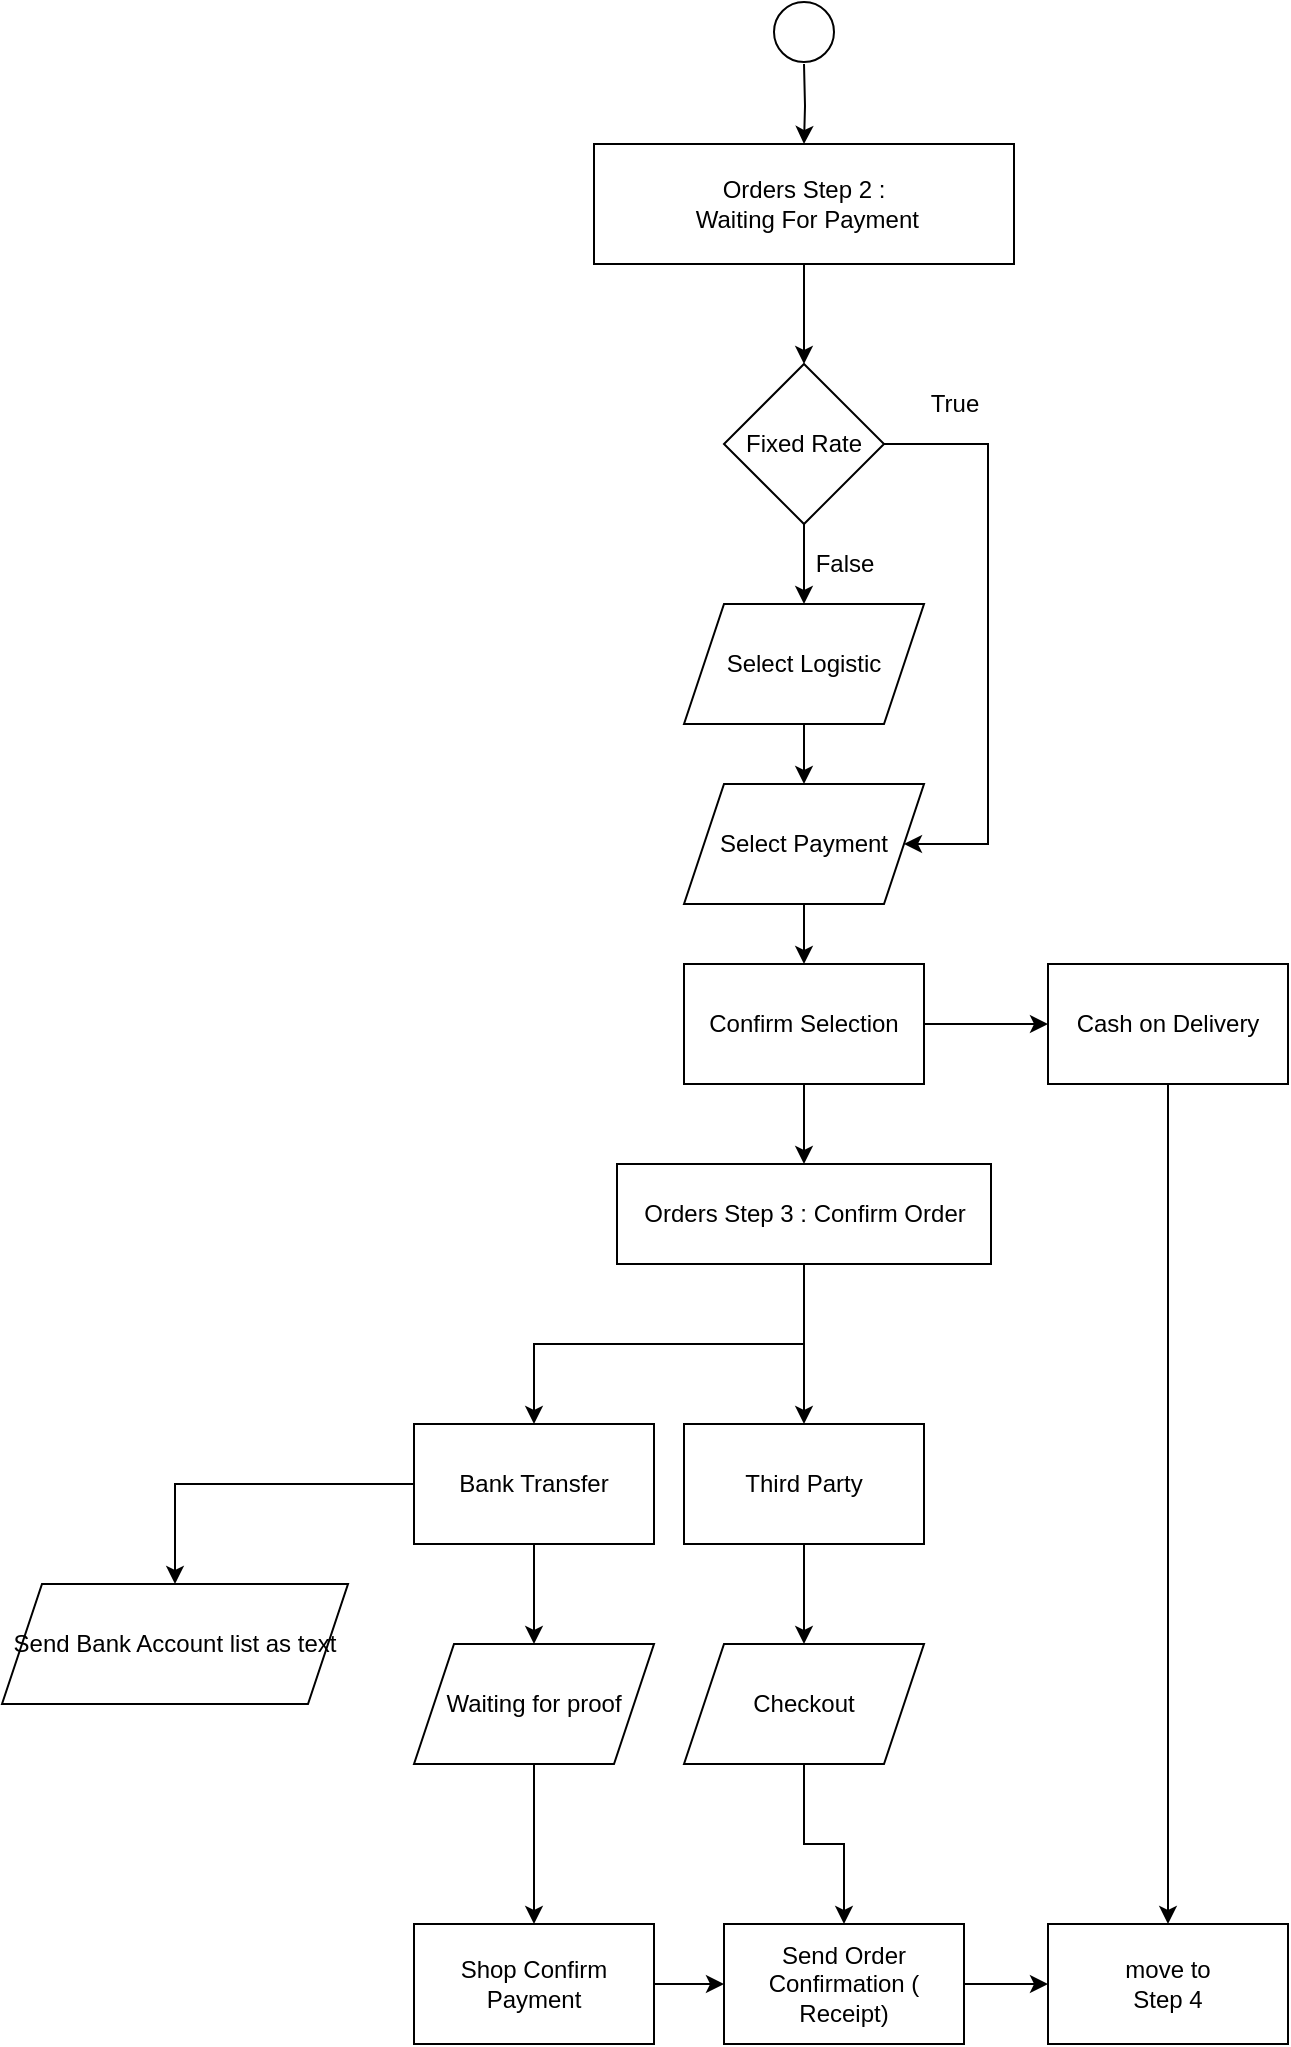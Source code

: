 <mxfile version="13.6.5">
    <diagram id="3fplyCAv7hrEMrKZkJTk" name="Page-1">
        <mxGraphModel dx="1922" dy="772" grid="1" gridSize="10" guides="1" tooltips="1" connect="1" arrows="1" fold="1" page="1" pageScale="1" pageWidth="850" pageHeight="1100" math="0" shadow="0">
            <root>
                <mxCell id="0"/>
                <mxCell id="1" parent="0"/>
                <mxCell id="7" value="" style="edgeStyle=orthogonalEdgeStyle;rounded=0;orthogonalLoop=1;jettySize=auto;html=1;" parent="1" source="2" target="5" edge="1">
                    <mxGeometry relative="1" as="geometry"/>
                </mxCell>
                <mxCell id="2" value="Orders Step 2 :&lt;br&gt;&amp;nbsp;Waiting For Payment" style="whiteSpace=wrap;html=1;" parent="1" vertex="1">
                    <mxGeometry x="123" y="120" width="210" height="60" as="geometry"/>
                </mxCell>
                <mxCell id="20" value="" style="edgeStyle=orthogonalEdgeStyle;rounded=0;orthogonalLoop=1;jettySize=auto;html=1;" parent="1" source="5" target="19" edge="1">
                    <mxGeometry relative="1" as="geometry"/>
                </mxCell>
                <mxCell id="23" style="edgeStyle=orthogonalEdgeStyle;rounded=0;orthogonalLoop=1;jettySize=auto;html=1;exitX=1;exitY=0.5;exitDx=0;exitDy=0;entryX=1;entryY=0.5;entryDx=0;entryDy=0;" parent="1" source="5" target="21" edge="1">
                    <mxGeometry relative="1" as="geometry">
                        <Array as="points">
                            <mxPoint x="320" y="270"/>
                            <mxPoint x="320" y="470"/>
                        </Array>
                    </mxGeometry>
                </mxCell>
                <mxCell id="5" value="Fixed Rate&lt;br&gt;" style="rhombus;whiteSpace=wrap;html=1;" parent="1" vertex="1">
                    <mxGeometry x="188" y="230" width="80" height="80" as="geometry"/>
                </mxCell>
                <mxCell id="10" value="False&lt;br&gt;" style="text;html=1;align=center;verticalAlign=middle;resizable=0;points=[];autosize=1;" parent="1" vertex="1">
                    <mxGeometry x="228" y="320" width="40" height="20" as="geometry"/>
                </mxCell>
                <mxCell id="22" value="" style="edgeStyle=orthogonalEdgeStyle;rounded=0;orthogonalLoop=1;jettySize=auto;html=1;" parent="1" source="19" target="21" edge="1">
                    <mxGeometry relative="1" as="geometry"/>
                </mxCell>
                <mxCell id="19" value="Select Logistic&lt;br&gt;" style="shape=parallelogram;perimeter=parallelogramPerimeter;whiteSpace=wrap;html=1;fixedSize=1;" parent="1" vertex="1">
                    <mxGeometry x="168" y="350" width="120" height="60" as="geometry"/>
                </mxCell>
                <mxCell id="44" value="" style="edgeStyle=orthogonalEdgeStyle;rounded=0;orthogonalLoop=1;jettySize=auto;html=1;" parent="1" source="21" target="43" edge="1">
                    <mxGeometry relative="1" as="geometry"/>
                </mxCell>
                <mxCell id="21" value="Select Payment" style="shape=parallelogram;perimeter=parallelogramPerimeter;whiteSpace=wrap;html=1;fixedSize=1;" parent="1" vertex="1">
                    <mxGeometry x="168" y="440" width="120" height="60" as="geometry"/>
                </mxCell>
                <mxCell id="25" value="" style="edgeStyle=orthogonalEdgeStyle;rounded=0;orthogonalLoop=1;jettySize=auto;html=1;" parent="1" target="2" edge="1">
                    <mxGeometry relative="1" as="geometry">
                        <mxPoint x="228" y="80" as="sourcePoint"/>
                    </mxGeometry>
                </mxCell>
                <mxCell id="24" value="" style="ellipse;whiteSpace=wrap;html=1;aspect=fixed;" parent="1" vertex="1">
                    <mxGeometry x="213" y="49" width="30" height="30" as="geometry"/>
                </mxCell>
                <mxCell id="53" value="" style="edgeStyle=orthogonalEdgeStyle;rounded=0;orthogonalLoop=1;jettySize=auto;html=1;" parent="1" source="26" target="52" edge="1">
                    <mxGeometry relative="1" as="geometry"/>
                </mxCell>
                <mxCell id="59" value="" style="edgeStyle=orthogonalEdgeStyle;rounded=0;orthogonalLoop=1;jettySize=auto;html=1;" parent="1" source="26" target="58" edge="1">
                    <mxGeometry relative="1" as="geometry"/>
                </mxCell>
                <mxCell id="26" value="Bank Transfer" style="rounded=0;whiteSpace=wrap;html=1;" parent="1" vertex="1">
                    <mxGeometry x="33" y="760" width="120" height="60" as="geometry"/>
                </mxCell>
                <mxCell id="27" value="True" style="text;html=1;align=center;verticalAlign=middle;resizable=0;points=[];autosize=1;" parent="1" vertex="1">
                    <mxGeometry x="283" y="240" width="40" height="20" as="geometry"/>
                </mxCell>
                <mxCell id="47" value="" style="edgeStyle=orthogonalEdgeStyle;rounded=0;orthogonalLoop=1;jettySize=auto;html=1;" parent="1" source="28" target="46" edge="1">
                    <mxGeometry relative="1" as="geometry"/>
                </mxCell>
                <mxCell id="28" value="Third Party&lt;br&gt;" style="rounded=0;whiteSpace=wrap;html=1;" parent="1" vertex="1">
                    <mxGeometry x="168" y="760" width="120" height="60" as="geometry"/>
                </mxCell>
                <mxCell id="49" value="" style="edgeStyle=orthogonalEdgeStyle;rounded=0;orthogonalLoop=1;jettySize=auto;html=1;" parent="1" source="29" target="48" edge="1">
                    <mxGeometry relative="1" as="geometry"/>
                </mxCell>
                <mxCell id="29" value="Cash on Delivery" style="rounded=0;whiteSpace=wrap;html=1;" parent="1" vertex="1">
                    <mxGeometry x="350" y="530" width="120" height="60" as="geometry"/>
                </mxCell>
                <mxCell id="38" style="edgeStyle=orthogonalEdgeStyle;rounded=0;orthogonalLoop=1;jettySize=auto;html=1;entryX=0.5;entryY=0;entryDx=0;entryDy=0;" parent="1" source="36" target="28" edge="1">
                    <mxGeometry relative="1" as="geometry"/>
                </mxCell>
                <mxCell id="39" style="edgeStyle=orthogonalEdgeStyle;rounded=0;orthogonalLoop=1;jettySize=auto;html=1;entryX=0.5;entryY=0;entryDx=0;entryDy=0;" parent="1" source="36" target="26" edge="1">
                    <mxGeometry relative="1" as="geometry"/>
                </mxCell>
                <mxCell id="40" style="edgeStyle=orthogonalEdgeStyle;rounded=0;orthogonalLoop=1;jettySize=auto;html=1;exitX=1;exitY=0.5;exitDx=0;exitDy=0;" parent="1" source="43" target="29" edge="1">
                    <mxGeometry relative="1" as="geometry"/>
                </mxCell>
                <mxCell id="36" value="Orders Step 3 : Confirm Order" style="rounded=0;whiteSpace=wrap;html=1;" parent="1" vertex="1">
                    <mxGeometry x="134.5" y="630" width="187" height="50" as="geometry"/>
                </mxCell>
                <mxCell id="45" value="" style="edgeStyle=orthogonalEdgeStyle;rounded=0;orthogonalLoop=1;jettySize=auto;html=1;" parent="1" source="43" target="36" edge="1">
                    <mxGeometry relative="1" as="geometry"/>
                </mxCell>
                <mxCell id="43" value="Confirm Selection&lt;br&gt;" style="whiteSpace=wrap;html=1;" parent="1" vertex="1">
                    <mxGeometry x="168" y="530" width="120" height="60" as="geometry"/>
                </mxCell>
                <mxCell id="65" value="" style="edgeStyle=orthogonalEdgeStyle;rounded=0;orthogonalLoop=1;jettySize=auto;html=1;" parent="1" source="46" target="64" edge="1">
                    <mxGeometry relative="1" as="geometry"/>
                </mxCell>
                <mxCell id="46" value="Checkout" style="shape=parallelogram;perimeter=parallelogramPerimeter;whiteSpace=wrap;html=1;fixedSize=1;rounded=0;" parent="1" vertex="1">
                    <mxGeometry x="168" y="870" width="120" height="60" as="geometry"/>
                </mxCell>
                <mxCell id="48" value="move to &lt;br&gt;Step 4" style="whiteSpace=wrap;html=1;rounded=0;" parent="1" vertex="1">
                    <mxGeometry x="350" y="1010" width="120" height="60" as="geometry"/>
                </mxCell>
                <mxCell id="55" value="" style="edgeStyle=orthogonalEdgeStyle;rounded=0;orthogonalLoop=1;jettySize=auto;html=1;" parent="1" source="52" target="54" edge="1">
                    <mxGeometry relative="1" as="geometry"/>
                </mxCell>
                <mxCell id="52" value="Waiting for proof" style="shape=parallelogram;perimeter=parallelogramPerimeter;whiteSpace=wrap;html=1;fixedSize=1;rounded=0;" parent="1" vertex="1">
                    <mxGeometry x="33" y="870" width="120" height="60" as="geometry"/>
                </mxCell>
                <mxCell id="66" style="edgeStyle=orthogonalEdgeStyle;rounded=0;orthogonalLoop=1;jettySize=auto;html=1;entryX=0;entryY=0.5;entryDx=0;entryDy=0;" parent="1" source="54" target="64" edge="1">
                    <mxGeometry relative="1" as="geometry"/>
                </mxCell>
                <mxCell id="54" value="Shop Confirm Payment" style="whiteSpace=wrap;html=1;rounded=0;" parent="1" vertex="1">
                    <mxGeometry x="33" y="1010" width="120" height="60" as="geometry"/>
                </mxCell>
                <mxCell id="58" value="Send Bank Account list as text" style="shape=parallelogram;perimeter=parallelogramPerimeter;whiteSpace=wrap;html=1;fixedSize=1;rounded=0;" parent="1" vertex="1">
                    <mxGeometry x="-173" y="840" width="173" height="60" as="geometry"/>
                </mxCell>
                <mxCell id="67" style="edgeStyle=orthogonalEdgeStyle;rounded=0;orthogonalLoop=1;jettySize=auto;html=1;entryX=0;entryY=0.5;entryDx=0;entryDy=0;" parent="1" source="64" target="48" edge="1">
                    <mxGeometry relative="1" as="geometry"/>
                </mxCell>
                <mxCell id="64" value="Send Order Confirmation ( Receipt)&lt;br&gt;" style="whiteSpace=wrap;html=1;rounded=0;" parent="1" vertex="1">
                    <mxGeometry x="188" y="1010" width="120" height="60" as="geometry"/>
                </mxCell>
            </root>
        </mxGraphModel>
    </diagram>
</mxfile>